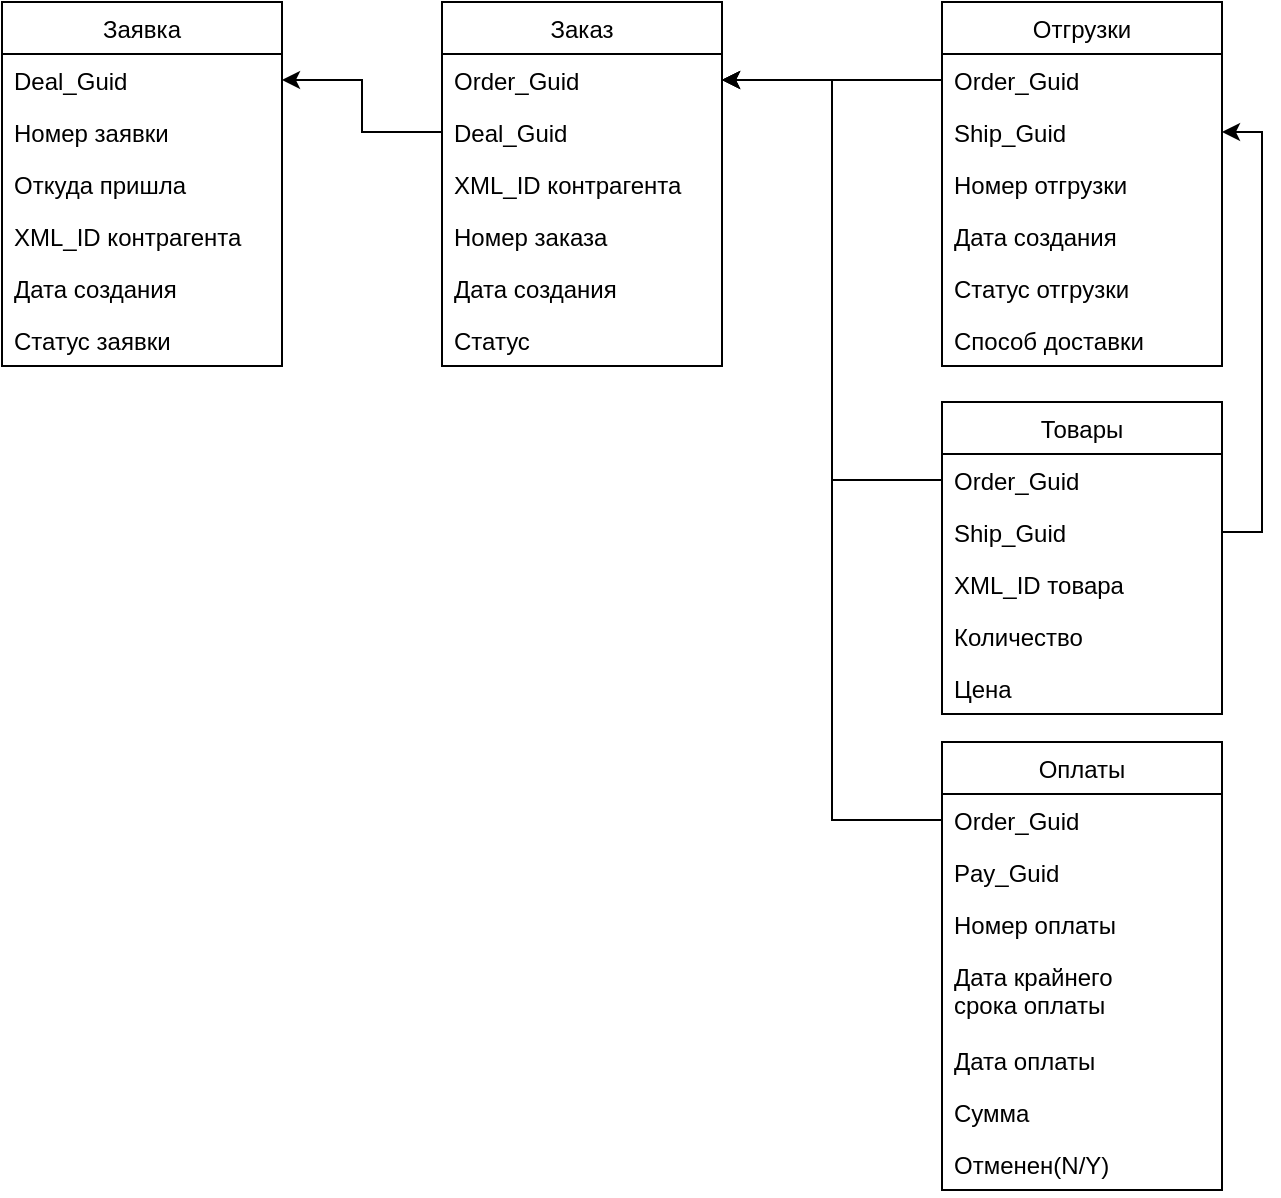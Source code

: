 <mxfile version="14.0.1" type="github">
  <diagram name="Page-1" id="9f46799a-70d6-7492-0946-bef42562c5a5">
    <mxGraphModel dx="2522" dy="794" grid="1" gridSize="10" guides="1" tooltips="1" connect="1" arrows="1" fold="1" page="1" pageScale="1" pageWidth="1100" pageHeight="850" background="#ffffff" math="0" shadow="0">
      <root>
        <mxCell id="0" />
        <mxCell id="1" parent="0" />
        <mxCell id="2CDrjcXhRk6ncWYGwKGY-1" value="Заявка" style="swimlane;fontStyle=0;childLayout=stackLayout;horizontal=1;startSize=26;fillColor=none;horizontalStack=0;resizeParent=1;resizeParentMax=0;resizeLast=0;collapsible=1;marginBottom=0;" vertex="1" parent="1">
          <mxGeometry x="-40" y="120" width="140" height="182" as="geometry" />
        </mxCell>
        <mxCell id="2CDrjcXhRk6ncWYGwKGY-2" value="Deal_Guid" style="text;strokeColor=none;fillColor=none;align=left;verticalAlign=top;spacingLeft=4;spacingRight=4;overflow=hidden;rotatable=0;points=[[0,0.5],[1,0.5]];portConstraint=eastwest;" vertex="1" parent="2CDrjcXhRk6ncWYGwKGY-1">
          <mxGeometry y="26" width="140" height="26" as="geometry" />
        </mxCell>
        <mxCell id="2CDrjcXhRk6ncWYGwKGY-3" value="Номер заявки" style="text;strokeColor=none;fillColor=none;align=left;verticalAlign=top;spacingLeft=4;spacingRight=4;overflow=hidden;rotatable=0;points=[[0,0.5],[1,0.5]];portConstraint=eastwest;" vertex="1" parent="2CDrjcXhRk6ncWYGwKGY-1">
          <mxGeometry y="52" width="140" height="26" as="geometry" />
        </mxCell>
        <mxCell id="2CDrjcXhRk6ncWYGwKGY-4" value="Откуда пришла" style="text;strokeColor=none;fillColor=none;align=left;verticalAlign=top;spacingLeft=4;spacingRight=4;overflow=hidden;rotatable=0;points=[[0,0.5],[1,0.5]];portConstraint=eastwest;" vertex="1" parent="2CDrjcXhRk6ncWYGwKGY-1">
          <mxGeometry y="78" width="140" height="26" as="geometry" />
        </mxCell>
        <mxCell id="2CDrjcXhRk6ncWYGwKGY-5" value="XML_ID контрагента" style="text;strokeColor=none;fillColor=none;align=left;verticalAlign=top;spacingLeft=4;spacingRight=4;overflow=hidden;rotatable=0;points=[[0,0.5],[1,0.5]];portConstraint=eastwest;" vertex="1" parent="2CDrjcXhRk6ncWYGwKGY-1">
          <mxGeometry y="104" width="140" height="26" as="geometry" />
        </mxCell>
        <mxCell id="2CDrjcXhRk6ncWYGwKGY-6" value="Дата создания" style="text;strokeColor=none;fillColor=none;align=left;verticalAlign=top;spacingLeft=4;spacingRight=4;overflow=hidden;rotatable=0;points=[[0,0.5],[1,0.5]];portConstraint=eastwest;" vertex="1" parent="2CDrjcXhRk6ncWYGwKGY-1">
          <mxGeometry y="130" width="140" height="26" as="geometry" />
        </mxCell>
        <mxCell id="2CDrjcXhRk6ncWYGwKGY-47" value="Статус заявки" style="text;strokeColor=none;fillColor=none;align=left;verticalAlign=top;spacingLeft=4;spacingRight=4;overflow=hidden;rotatable=0;points=[[0,0.5],[1,0.5]];portConstraint=eastwest;" vertex="1" parent="2CDrjcXhRk6ncWYGwKGY-1">
          <mxGeometry y="156" width="140" height="26" as="geometry" />
        </mxCell>
        <mxCell id="2CDrjcXhRk6ncWYGwKGY-7" value="Заказ" style="swimlane;fontStyle=0;childLayout=stackLayout;horizontal=1;startSize=26;fillColor=none;horizontalStack=0;resizeParent=1;resizeParentMax=0;resizeLast=0;collapsible=1;marginBottom=0;" vertex="1" parent="1">
          <mxGeometry x="180" y="120" width="140" height="182" as="geometry" />
        </mxCell>
        <mxCell id="2CDrjcXhRk6ncWYGwKGY-8" value="Order_Guid" style="text;strokeColor=none;fillColor=none;align=left;verticalAlign=top;spacingLeft=4;spacingRight=4;overflow=hidden;rotatable=0;points=[[0,0.5],[1,0.5]];portConstraint=eastwest;" vertex="1" parent="2CDrjcXhRk6ncWYGwKGY-7">
          <mxGeometry y="26" width="140" height="26" as="geometry" />
        </mxCell>
        <mxCell id="2CDrjcXhRk6ncWYGwKGY-9" value="Deal_Guid" style="text;strokeColor=none;fillColor=none;align=left;verticalAlign=top;spacingLeft=4;spacingRight=4;overflow=hidden;rotatable=0;points=[[0,0.5],[1,0.5]];portConstraint=eastwest;" vertex="1" parent="2CDrjcXhRk6ncWYGwKGY-7">
          <mxGeometry y="52" width="140" height="26" as="geometry" />
        </mxCell>
        <mxCell id="2CDrjcXhRk6ncWYGwKGY-49" value="XML_ID контрагента" style="text;strokeColor=none;fillColor=none;align=left;verticalAlign=top;spacingLeft=4;spacingRight=4;overflow=hidden;rotatable=0;points=[[0,0.5],[1,0.5]];portConstraint=eastwest;" vertex="1" parent="2CDrjcXhRk6ncWYGwKGY-7">
          <mxGeometry y="78" width="140" height="26" as="geometry" />
        </mxCell>
        <mxCell id="2CDrjcXhRk6ncWYGwKGY-10" value="Номер заказа" style="text;strokeColor=none;fillColor=none;align=left;verticalAlign=top;spacingLeft=4;spacingRight=4;overflow=hidden;rotatable=0;points=[[0,0.5],[1,0.5]];portConstraint=eastwest;" vertex="1" parent="2CDrjcXhRk6ncWYGwKGY-7">
          <mxGeometry y="104" width="140" height="26" as="geometry" />
        </mxCell>
        <mxCell id="2CDrjcXhRk6ncWYGwKGY-13" value="Дата создания" style="text;strokeColor=none;fillColor=none;align=left;verticalAlign=top;spacingLeft=4;spacingRight=4;overflow=hidden;rotatable=0;points=[[0,0.5],[1,0.5]];portConstraint=eastwest;" vertex="1" parent="2CDrjcXhRk6ncWYGwKGY-7">
          <mxGeometry y="130" width="140" height="26" as="geometry" />
        </mxCell>
        <mxCell id="2CDrjcXhRk6ncWYGwKGY-56" value="Статус" style="text;strokeColor=none;fillColor=none;align=left;verticalAlign=top;spacingLeft=4;spacingRight=4;overflow=hidden;rotatable=0;points=[[0,0.5],[1,0.5]];portConstraint=eastwest;" vertex="1" parent="2CDrjcXhRk6ncWYGwKGY-7">
          <mxGeometry y="156" width="140" height="26" as="geometry" />
        </mxCell>
        <mxCell id="2CDrjcXhRk6ncWYGwKGY-16" value="Отгрузки" style="swimlane;fontStyle=0;childLayout=stackLayout;horizontal=1;startSize=26;fillColor=none;horizontalStack=0;resizeParent=1;resizeParentMax=0;resizeLast=0;collapsible=1;marginBottom=0;" vertex="1" parent="1">
          <mxGeometry x="430" y="120" width="140" height="182" as="geometry" />
        </mxCell>
        <mxCell id="2CDrjcXhRk6ncWYGwKGY-18" value="Order_Guid" style="text;strokeColor=none;fillColor=none;align=left;verticalAlign=top;spacingLeft=4;spacingRight=4;overflow=hidden;rotatable=0;points=[[0,0.5],[1,0.5]];portConstraint=eastwest;" vertex="1" parent="2CDrjcXhRk6ncWYGwKGY-16">
          <mxGeometry y="26" width="140" height="26" as="geometry" />
        </mxCell>
        <mxCell id="2CDrjcXhRk6ncWYGwKGY-17" value="Ship_Guid" style="text;strokeColor=none;fillColor=none;align=left;verticalAlign=top;spacingLeft=4;spacingRight=4;overflow=hidden;rotatable=0;points=[[0,0.5],[1,0.5]];portConstraint=eastwest;" vertex="1" parent="2CDrjcXhRk6ncWYGwKGY-16">
          <mxGeometry y="52" width="140" height="26" as="geometry" />
        </mxCell>
        <mxCell id="2CDrjcXhRk6ncWYGwKGY-53" value="Номер отгрузки" style="text;strokeColor=none;fillColor=none;align=left;verticalAlign=top;spacingLeft=4;spacingRight=4;overflow=hidden;rotatable=0;points=[[0,0.5],[1,0.5]];portConstraint=eastwest;" vertex="1" parent="2CDrjcXhRk6ncWYGwKGY-16">
          <mxGeometry y="78" width="140" height="26" as="geometry" />
        </mxCell>
        <mxCell id="2CDrjcXhRk6ncWYGwKGY-19" value="Дата создания" style="text;strokeColor=none;fillColor=none;align=left;verticalAlign=top;spacingLeft=4;spacingRight=4;overflow=hidden;rotatable=0;points=[[0,0.5],[1,0.5]];portConstraint=eastwest;" vertex="1" parent="2CDrjcXhRk6ncWYGwKGY-16">
          <mxGeometry y="104" width="140" height="26" as="geometry" />
        </mxCell>
        <mxCell id="2CDrjcXhRk6ncWYGwKGY-21" value="Статус отгрузки" style="text;strokeColor=none;fillColor=none;align=left;verticalAlign=top;spacingLeft=4;spacingRight=4;overflow=hidden;rotatable=0;points=[[0,0.5],[1,0.5]];portConstraint=eastwest;" vertex="1" parent="2CDrjcXhRk6ncWYGwKGY-16">
          <mxGeometry y="130" width="140" height="26" as="geometry" />
        </mxCell>
        <mxCell id="2CDrjcXhRk6ncWYGwKGY-50" value="Способ доставки" style="text;strokeColor=none;fillColor=none;align=left;verticalAlign=top;spacingLeft=4;spacingRight=4;overflow=hidden;rotatable=0;points=[[0,0.5],[1,0.5]];portConstraint=eastwest;" vertex="1" parent="2CDrjcXhRk6ncWYGwKGY-16">
          <mxGeometry y="156" width="140" height="26" as="geometry" />
        </mxCell>
        <mxCell id="2CDrjcXhRk6ncWYGwKGY-25" value="Товары" style="swimlane;fontStyle=0;childLayout=stackLayout;horizontal=1;startSize=26;fillColor=none;horizontalStack=0;resizeParent=1;resizeParentMax=0;resizeLast=0;collapsible=1;marginBottom=0;" vertex="1" parent="1">
          <mxGeometry x="430" y="320" width="140" height="156" as="geometry" />
        </mxCell>
        <mxCell id="2CDrjcXhRk6ncWYGwKGY-31" value="Order_Guid" style="text;strokeColor=none;fillColor=none;align=left;verticalAlign=top;spacingLeft=4;spacingRight=4;overflow=hidden;rotatable=0;points=[[0,0.5],[1,0.5]];portConstraint=eastwest;" vertex="1" parent="2CDrjcXhRk6ncWYGwKGY-25">
          <mxGeometry y="26" width="140" height="26" as="geometry" />
        </mxCell>
        <mxCell id="2CDrjcXhRk6ncWYGwKGY-26" value="Ship_Guid" style="text;strokeColor=none;fillColor=none;align=left;verticalAlign=top;spacingLeft=4;spacingRight=4;overflow=hidden;rotatable=0;points=[[0,0.5],[1,0.5]];portConstraint=eastwest;" vertex="1" parent="2CDrjcXhRk6ncWYGwKGY-25">
          <mxGeometry y="52" width="140" height="26" as="geometry" />
        </mxCell>
        <mxCell id="2CDrjcXhRk6ncWYGwKGY-27" value="XML_ID товара" style="text;strokeColor=none;fillColor=none;align=left;verticalAlign=top;spacingLeft=4;spacingRight=4;overflow=hidden;rotatable=0;points=[[0,0.5],[1,0.5]];portConstraint=eastwest;" vertex="1" parent="2CDrjcXhRk6ncWYGwKGY-25">
          <mxGeometry y="78" width="140" height="26" as="geometry" />
        </mxCell>
        <mxCell id="2CDrjcXhRk6ncWYGwKGY-28" value="Количество" style="text;strokeColor=none;fillColor=none;align=left;verticalAlign=top;spacingLeft=4;spacingRight=4;overflow=hidden;rotatable=0;points=[[0,0.5],[1,0.5]];portConstraint=eastwest;" vertex="1" parent="2CDrjcXhRk6ncWYGwKGY-25">
          <mxGeometry y="104" width="140" height="26" as="geometry" />
        </mxCell>
        <mxCell id="2CDrjcXhRk6ncWYGwKGY-29" value="Цена" style="text;strokeColor=none;fillColor=none;align=left;verticalAlign=top;spacingLeft=4;spacingRight=4;overflow=hidden;rotatable=0;points=[[0,0.5],[1,0.5]];portConstraint=eastwest;" vertex="1" parent="2CDrjcXhRk6ncWYGwKGY-25">
          <mxGeometry y="130" width="140" height="26" as="geometry" />
        </mxCell>
        <mxCell id="2CDrjcXhRk6ncWYGwKGY-32" value="Оплаты" style="swimlane;fontStyle=0;childLayout=stackLayout;horizontal=1;startSize=26;fillColor=none;horizontalStack=0;resizeParent=1;resizeParentMax=0;resizeLast=0;collapsible=1;marginBottom=0;" vertex="1" parent="1">
          <mxGeometry x="430" y="490" width="140" height="224" as="geometry" />
        </mxCell>
        <mxCell id="2CDrjcXhRk6ncWYGwKGY-38" value="Order_Guid" style="text;strokeColor=none;fillColor=none;align=left;verticalAlign=top;spacingLeft=4;spacingRight=4;overflow=hidden;rotatable=0;points=[[0,0.5],[1,0.5]];portConstraint=eastwest;" vertex="1" parent="2CDrjcXhRk6ncWYGwKGY-32">
          <mxGeometry y="26" width="140" height="26" as="geometry" />
        </mxCell>
        <mxCell id="2CDrjcXhRk6ncWYGwKGY-33" value="Pay_Guid" style="text;strokeColor=none;fillColor=none;align=left;verticalAlign=top;spacingLeft=4;spacingRight=4;overflow=hidden;rotatable=0;points=[[0,0.5],[1,0.5]];portConstraint=eastwest;" vertex="1" parent="2CDrjcXhRk6ncWYGwKGY-32">
          <mxGeometry y="52" width="140" height="26" as="geometry" />
        </mxCell>
        <mxCell id="2CDrjcXhRk6ncWYGwKGY-54" value="Номер оплаты" style="text;strokeColor=none;fillColor=none;align=left;verticalAlign=top;spacingLeft=4;spacingRight=4;overflow=hidden;rotatable=0;points=[[0,0.5],[1,0.5]];portConstraint=eastwest;" vertex="1" parent="2CDrjcXhRk6ncWYGwKGY-32">
          <mxGeometry y="78" width="140" height="26" as="geometry" />
        </mxCell>
        <mxCell id="2CDrjcXhRk6ncWYGwKGY-35" value="Дата крайнего&#xa;срока оплаты" style="text;strokeColor=none;fillColor=none;align=left;verticalAlign=top;spacingLeft=4;spacingRight=4;overflow=hidden;rotatable=0;points=[[0,0.5],[1,0.5]];portConstraint=eastwest;" vertex="1" parent="2CDrjcXhRk6ncWYGwKGY-32">
          <mxGeometry y="104" width="140" height="42" as="geometry" />
        </mxCell>
        <mxCell id="2CDrjcXhRk6ncWYGwKGY-36" value="Дата оплаты" style="text;strokeColor=none;fillColor=none;align=left;verticalAlign=top;spacingLeft=4;spacingRight=4;overflow=hidden;rotatable=0;points=[[0,0.5],[1,0.5]];portConstraint=eastwest;" vertex="1" parent="2CDrjcXhRk6ncWYGwKGY-32">
          <mxGeometry y="146" width="140" height="26" as="geometry" />
        </mxCell>
        <mxCell id="2CDrjcXhRk6ncWYGwKGY-37" value="Сумма" style="text;strokeColor=none;fillColor=none;align=left;verticalAlign=top;spacingLeft=4;spacingRight=4;overflow=hidden;rotatable=0;points=[[0,0.5],[1,0.5]];portConstraint=eastwest;" vertex="1" parent="2CDrjcXhRk6ncWYGwKGY-32">
          <mxGeometry y="172" width="140" height="26" as="geometry" />
        </mxCell>
        <mxCell id="2CDrjcXhRk6ncWYGwKGY-57" value="Отменен(N/Y)" style="text;strokeColor=none;fillColor=none;align=left;verticalAlign=top;spacingLeft=4;spacingRight=4;overflow=hidden;rotatable=0;points=[[0,0.5],[1,0.5]];portConstraint=eastwest;" vertex="1" parent="2CDrjcXhRk6ncWYGwKGY-32">
          <mxGeometry y="198" width="140" height="26" as="geometry" />
        </mxCell>
        <mxCell id="2CDrjcXhRk6ncWYGwKGY-40" style="edgeStyle=orthogonalEdgeStyle;rounded=0;orthogonalLoop=1;jettySize=auto;html=1;exitX=0;exitY=0.5;exitDx=0;exitDy=0;entryX=1;entryY=0.5;entryDx=0;entryDy=0;" edge="1" parent="1" source="2CDrjcXhRk6ncWYGwKGY-9" target="2CDrjcXhRk6ncWYGwKGY-2">
          <mxGeometry relative="1" as="geometry" />
        </mxCell>
        <mxCell id="2CDrjcXhRk6ncWYGwKGY-42" style="edgeStyle=orthogonalEdgeStyle;rounded=0;orthogonalLoop=1;jettySize=auto;html=1;exitX=0;exitY=0.5;exitDx=0;exitDy=0;entryX=1;entryY=0.5;entryDx=0;entryDy=0;" edge="1" parent="1" source="2CDrjcXhRk6ncWYGwKGY-18" target="2CDrjcXhRk6ncWYGwKGY-8">
          <mxGeometry relative="1" as="geometry" />
        </mxCell>
        <mxCell id="2CDrjcXhRk6ncWYGwKGY-43" style="edgeStyle=orthogonalEdgeStyle;rounded=0;orthogonalLoop=1;jettySize=auto;html=1;exitX=1;exitY=0.5;exitDx=0;exitDy=0;entryX=1;entryY=0.5;entryDx=0;entryDy=0;" edge="1" parent="1" source="2CDrjcXhRk6ncWYGwKGY-26" target="2CDrjcXhRk6ncWYGwKGY-17">
          <mxGeometry relative="1" as="geometry" />
        </mxCell>
        <mxCell id="2CDrjcXhRk6ncWYGwKGY-44" style="edgeStyle=orthogonalEdgeStyle;rounded=0;orthogonalLoop=1;jettySize=auto;html=1;exitX=0;exitY=0.5;exitDx=0;exitDy=0;entryX=1;entryY=0.5;entryDx=0;entryDy=0;" edge="1" parent="1" source="2CDrjcXhRk6ncWYGwKGY-31" target="2CDrjcXhRk6ncWYGwKGY-8">
          <mxGeometry relative="1" as="geometry" />
        </mxCell>
        <mxCell id="2CDrjcXhRk6ncWYGwKGY-45" style="edgeStyle=orthogonalEdgeStyle;rounded=0;orthogonalLoop=1;jettySize=auto;html=1;exitX=0;exitY=0.5;exitDx=0;exitDy=0;entryX=1;entryY=0.5;entryDx=0;entryDy=0;" edge="1" parent="1" source="2CDrjcXhRk6ncWYGwKGY-38" target="2CDrjcXhRk6ncWYGwKGY-8">
          <mxGeometry relative="1" as="geometry" />
        </mxCell>
      </root>
    </mxGraphModel>
  </diagram>
</mxfile>
